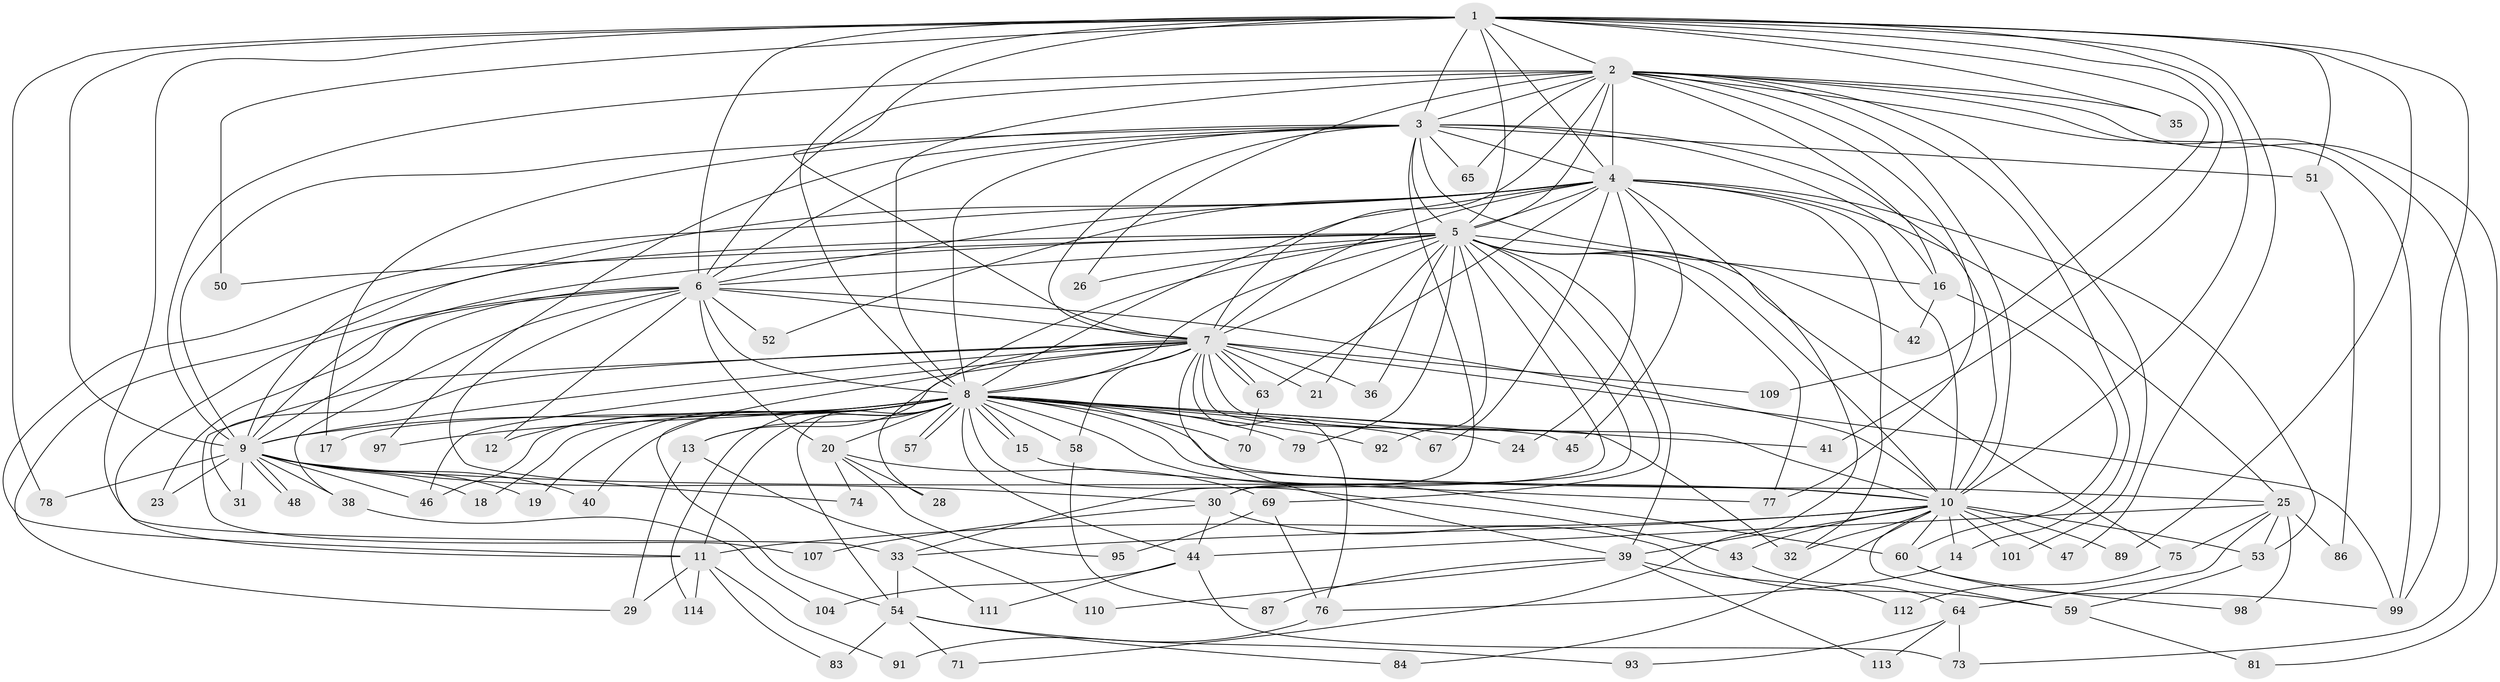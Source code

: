 // Generated by graph-tools (version 1.1) at 2025/51/02/27/25 19:51:53]
// undirected, 89 vertices, 223 edges
graph export_dot {
graph [start="1"]
  node [color=gray90,style=filled];
  1 [super="+105"];
  2 [super="+94"];
  3 [super="+37"];
  4 [super="+55"];
  5 [super="+80"];
  6 [super="+88"];
  7 [super="+22"];
  8 [super="+115"];
  9 [super="+27"];
  10 [super="+56"];
  11 [super="+34"];
  12;
  13 [super="+85"];
  14;
  15;
  16 [super="+66"];
  17;
  18;
  19;
  20;
  21;
  23;
  24;
  25 [super="+49"];
  26;
  28;
  29;
  30 [super="+108"];
  31;
  32 [super="+61"];
  33 [super="+82"];
  35;
  36;
  38;
  39 [super="+100"];
  40;
  41;
  42;
  43;
  44;
  45;
  46 [super="+72"];
  47;
  48;
  50;
  51;
  52;
  53;
  54 [super="+62"];
  57;
  58;
  59 [super="+68"];
  60 [super="+96"];
  63 [super="+102"];
  64;
  65;
  67;
  69;
  70;
  71;
  73 [super="+90"];
  74;
  75;
  76 [super="+103"];
  77;
  78;
  79;
  81;
  83;
  84;
  86;
  87;
  89;
  91;
  92;
  93;
  95;
  97;
  98;
  99 [super="+106"];
  101;
  104;
  107;
  109;
  110;
  111;
  112;
  113;
  114;
  1 -- 2;
  1 -- 3 [weight=2];
  1 -- 4;
  1 -- 5;
  1 -- 6;
  1 -- 7;
  1 -- 8;
  1 -- 9;
  1 -- 10;
  1 -- 35;
  1 -- 41;
  1 -- 47;
  1 -- 50;
  1 -- 51;
  1 -- 78;
  1 -- 89;
  1 -- 109;
  1 -- 33;
  1 -- 99;
  2 -- 3;
  2 -- 4;
  2 -- 5;
  2 -- 6;
  2 -- 7;
  2 -- 8;
  2 -- 9;
  2 -- 10;
  2 -- 14;
  2 -- 16;
  2 -- 26;
  2 -- 35;
  2 -- 65;
  2 -- 73;
  2 -- 81;
  2 -- 99;
  2 -- 101;
  2 -- 77;
  3 -- 4;
  3 -- 5;
  3 -- 6;
  3 -- 7;
  3 -- 8;
  3 -- 9;
  3 -- 10;
  3 -- 16;
  3 -- 17;
  3 -- 30;
  3 -- 42;
  3 -- 51;
  3 -- 65;
  3 -- 97;
  4 -- 5;
  4 -- 6;
  4 -- 7;
  4 -- 8;
  4 -- 9;
  4 -- 10;
  4 -- 11;
  4 -- 24;
  4 -- 25;
  4 -- 32;
  4 -- 45;
  4 -- 52;
  4 -- 67;
  4 -- 71;
  4 -- 53;
  4 -- 63;
  5 -- 6;
  5 -- 7;
  5 -- 8 [weight=2];
  5 -- 9;
  5 -- 10;
  5 -- 21;
  5 -- 26;
  5 -- 28;
  5 -- 29;
  5 -- 33;
  5 -- 36;
  5 -- 50;
  5 -- 69;
  5 -- 75;
  5 -- 77;
  5 -- 79;
  5 -- 16 [weight=2];
  5 -- 92;
  5 -- 30;
  5 -- 39;
  6 -- 7;
  6 -- 8;
  6 -- 9;
  6 -- 10 [weight=2];
  6 -- 12;
  6 -- 20;
  6 -- 23;
  6 -- 38;
  6 -- 52;
  6 -- 74;
  6 -- 11;
  7 -- 8;
  7 -- 9 [weight=3];
  7 -- 10;
  7 -- 13;
  7 -- 21;
  7 -- 31;
  7 -- 32;
  7 -- 36;
  7 -- 39;
  7 -- 63;
  7 -- 63;
  7 -- 76;
  7 -- 99;
  7 -- 107;
  7 -- 109;
  7 -- 58;
  7 -- 54;
  7 -- 46;
  8 -- 9;
  8 -- 10;
  8 -- 11;
  8 -- 12;
  8 -- 13;
  8 -- 15;
  8 -- 15;
  8 -- 17;
  8 -- 18;
  8 -- 19;
  8 -- 20;
  8 -- 24;
  8 -- 25;
  8 -- 40;
  8 -- 41;
  8 -- 43;
  8 -- 44;
  8 -- 45;
  8 -- 46;
  8 -- 54;
  8 -- 57;
  8 -- 57;
  8 -- 58;
  8 -- 60;
  8 -- 67;
  8 -- 70;
  8 -- 79;
  8 -- 92;
  8 -- 97;
  8 -- 114;
  9 -- 10;
  9 -- 18;
  9 -- 19;
  9 -- 23;
  9 -- 30;
  9 -- 31;
  9 -- 38;
  9 -- 40;
  9 -- 48;
  9 -- 48;
  9 -- 78;
  9 -- 46;
  10 -- 14;
  10 -- 33;
  10 -- 39;
  10 -- 43;
  10 -- 47;
  10 -- 53;
  10 -- 60;
  10 -- 89;
  10 -- 11;
  10 -- 84;
  10 -- 101;
  10 -- 59;
  10 -- 32;
  11 -- 29;
  11 -- 83;
  11 -- 91;
  11 -- 114;
  13 -- 110;
  13 -- 29;
  14 -- 76;
  15 -- 77;
  16 -- 42;
  16 -- 60;
  20 -- 28;
  20 -- 69;
  20 -- 74;
  20 -- 95;
  25 -- 53;
  25 -- 64;
  25 -- 86;
  25 -- 98;
  25 -- 75;
  25 -- 44;
  30 -- 44;
  30 -- 59;
  30 -- 107;
  33 -- 54;
  33 -- 111;
  38 -- 104;
  39 -- 87;
  39 -- 110;
  39 -- 113;
  39 -- 112;
  43 -- 64;
  44 -- 73;
  44 -- 104;
  44 -- 111;
  51 -- 86;
  53 -- 59;
  54 -- 84;
  54 -- 93;
  54 -- 83;
  54 -- 71;
  58 -- 87;
  59 -- 81;
  60 -- 98;
  60 -- 99;
  63 -- 70;
  64 -- 93;
  64 -- 113;
  64 -- 73;
  69 -- 95;
  69 -- 76;
  75 -- 112;
  76 -- 91;
}
